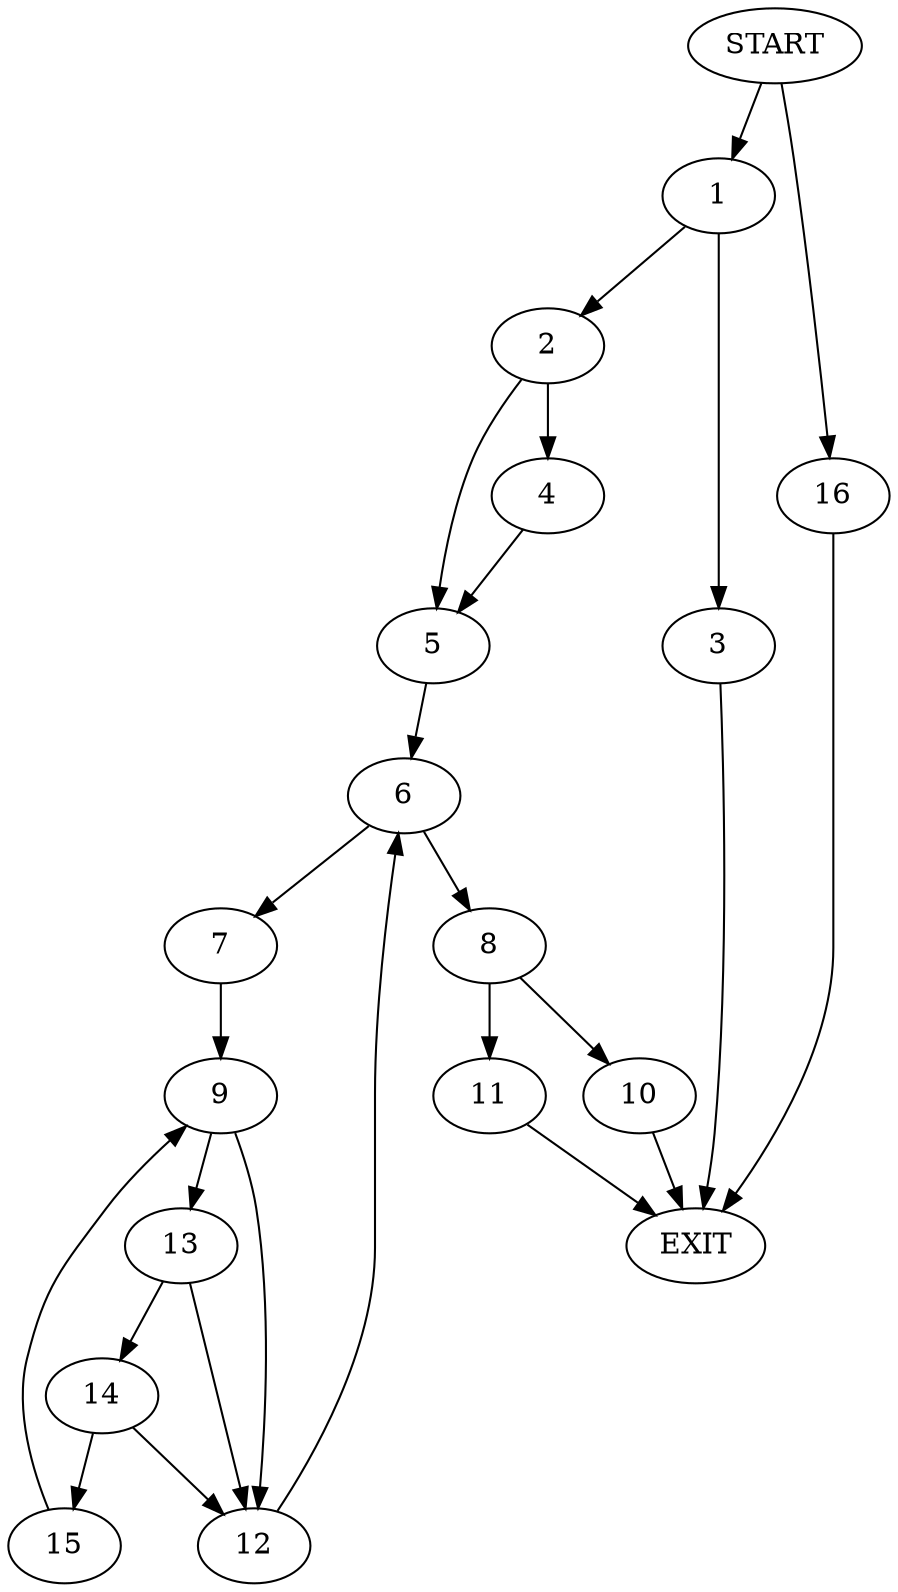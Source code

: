 digraph {
0 [label="START"]
17 [label="EXIT"]
0 -> 1
1 -> 2
1 -> 3
3 -> 17
2 -> 4
2 -> 5
4 -> 5
5 -> 6
6 -> 7
6 -> 8
7 -> 9
8 -> 10
8 -> 11
9 -> 12
9 -> 13
13 -> 12
13 -> 14
12 -> 6
14 -> 12
14 -> 15
15 -> 9
10 -> 17
11 -> 17
0 -> 16
16 -> 17
}
